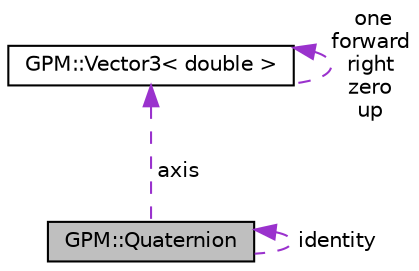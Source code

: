 digraph "GPM::Quaternion"
{
 // LATEX_PDF_SIZE
  edge [fontname="Helvetica",fontsize="10",labelfontname="Helvetica",labelfontsize="10"];
  node [fontname="Helvetica",fontsize="10",shape=record];
  Node1 [label="GPM::Quaternion",height=0.2,width=0.4,color="black", fillcolor="grey75", style="filled", fontcolor="black",tooltip=" "];
  Node1 -> Node1 [dir="back",color="darkorchid3",fontsize="10",style="dashed",label=" identity" ,fontname="Helvetica"];
  Node2 -> Node1 [dir="back",color="darkorchid3",fontsize="10",style="dashed",label=" axis" ,fontname="Helvetica"];
  Node2 [label="GPM::Vector3\< double \>",height=0.2,width=0.4,color="black", fillcolor="white", style="filled",URL="$struct_g_p_m_1_1_vector3.html",tooltip=" "];
  Node2 -> Node2 [dir="back",color="darkorchid3",fontsize="10",style="dashed",label=" one\nforward\nright\nzero\nup" ,fontname="Helvetica"];
}
